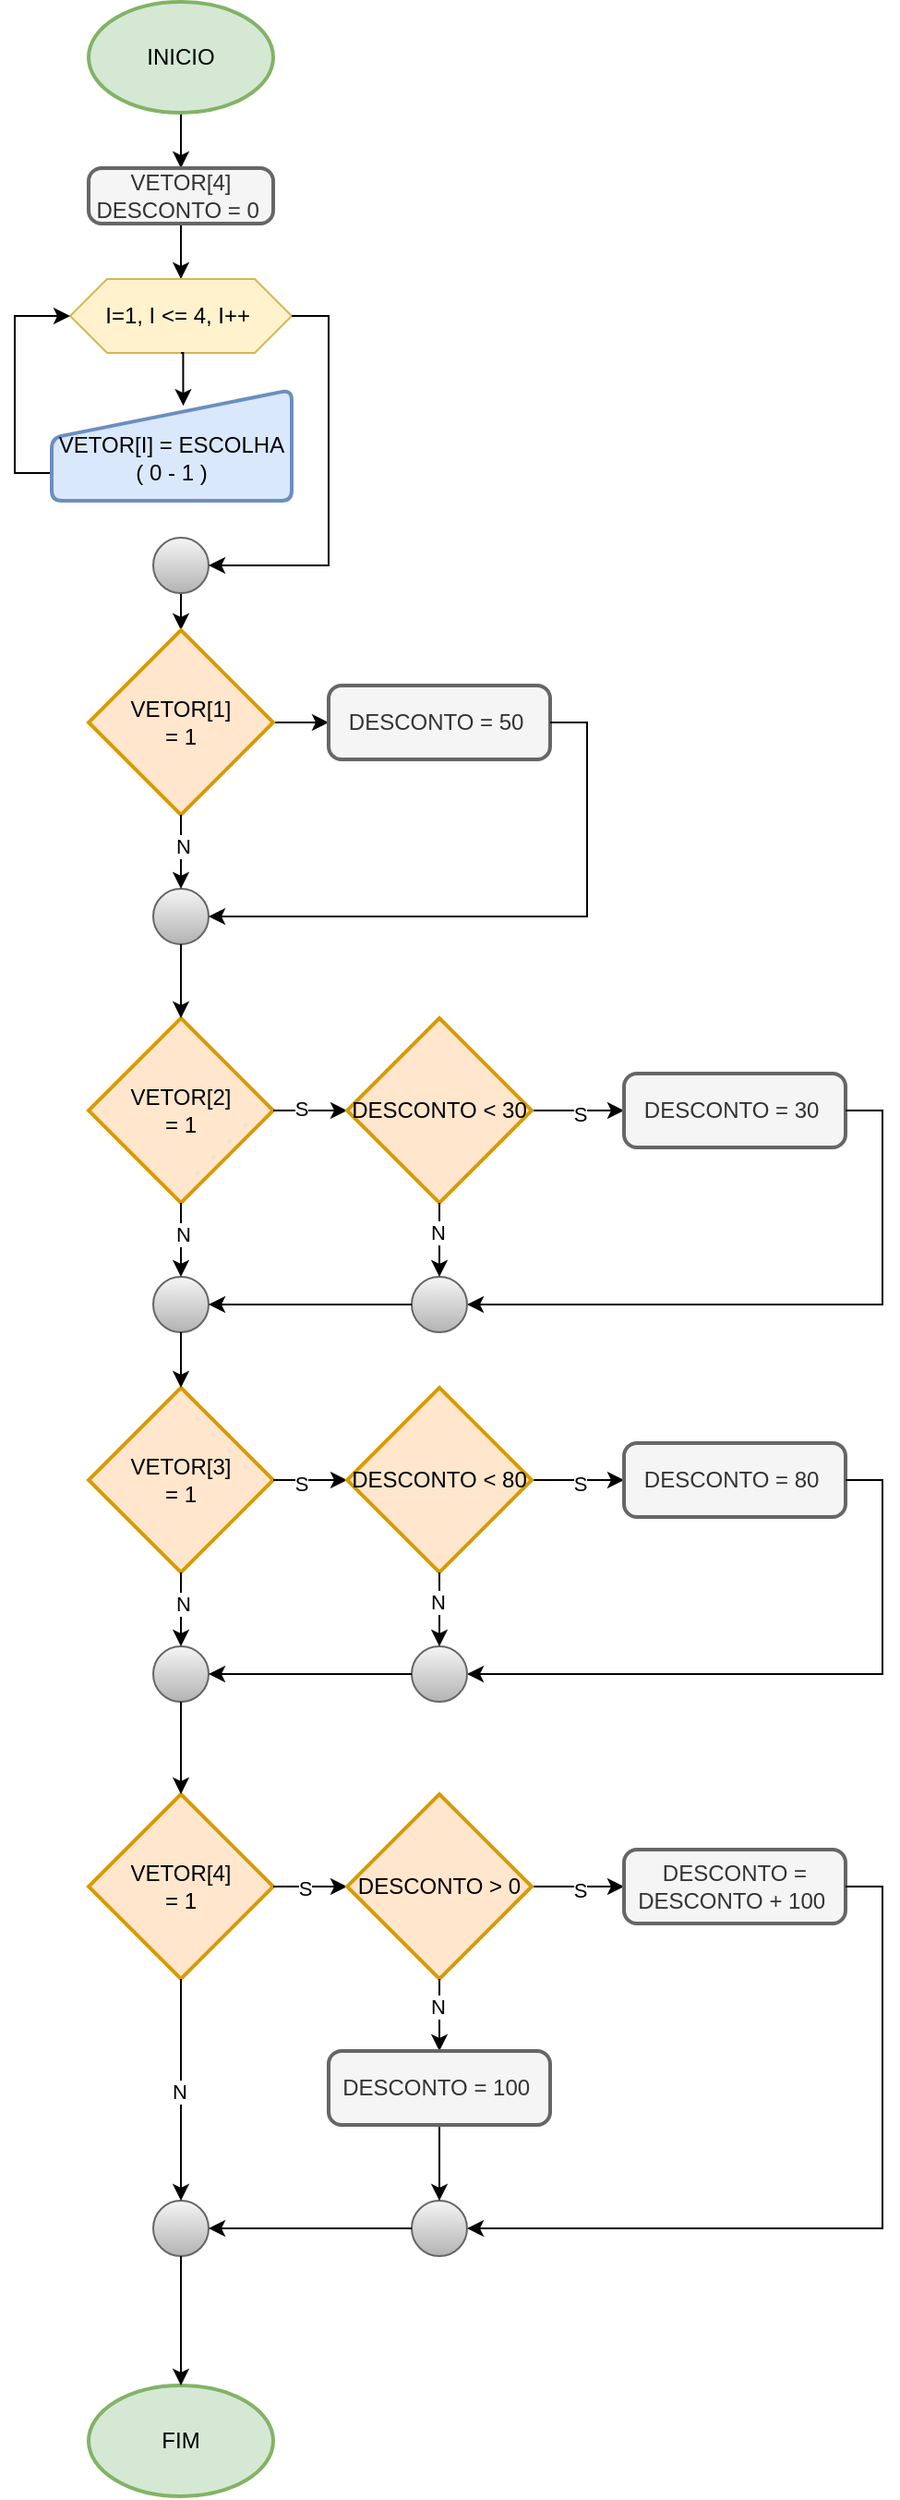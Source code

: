 <mxfile version="26.2.10">
  <diagram id="C5RBs43oDa-KdzZeNtuy" name="Page-1">
    <mxGraphModel dx="1491" dy="803" grid="1" gridSize="10" guides="1" tooltips="1" connect="1" arrows="1" fold="1" page="1" pageScale="1" pageWidth="827" pageHeight="1169" math="0" shadow="0">
      <root>
        <mxCell id="WIyWlLk6GJQsqaUBKTNV-0" />
        <mxCell id="WIyWlLk6GJQsqaUBKTNV-1" parent="WIyWlLk6GJQsqaUBKTNV-0" />
        <mxCell id="Z4Y-84rr9y07pkoyKsST-13" style="edgeStyle=orthogonalEdgeStyle;rounded=0;orthogonalLoop=1;jettySize=auto;html=1;exitX=0.5;exitY=1;exitDx=0;exitDy=0;exitPerimeter=0;entryX=0.5;entryY=0;entryDx=0;entryDy=0;" edge="1" parent="WIyWlLk6GJQsqaUBKTNV-1" source="Z4Y-84rr9y07pkoyKsST-0" target="Z4Y-84rr9y07pkoyKsST-2">
          <mxGeometry relative="1" as="geometry" />
        </mxCell>
        <mxCell id="Z4Y-84rr9y07pkoyKsST-0" value="INICIO&lt;span style=&quot;color: rgba(0, 0, 0, 0); font-family: monospace; font-size: 0px; text-align: start; text-wrap-mode: nowrap;&quot;&gt;%3CmxGraphModel%3E%3Croot%3E%3CmxCell%20id%3D%220%22%2F%3E%3CmxCell%20id%3D%221%22%20parent%3D%220%22%2F%3E%3CmxCell%20id%3D%222%22%20value%3D%22%22%20style%3D%22edgeStyle%3DorthogonalEdgeStyle%3Brounded%3D0%3BorthogonalLoop%3D1%3BjettySize%3Dauto%3Bhtml%3D1%3B%22%20edge%3D%221%22%20source%3D%228%22%20target%3D%225%22%20parent%3D%221%22%3E%3CmxGeometry%20relative%3D%221%22%20as%3D%22geometry%22%2F%3E%3C%2FmxCell%3E%3CmxCell%20id%3D%223%22%20value%3D%22%22%20style%3D%22edgeStyle%3DorthogonalEdgeStyle%3Brounded%3D0%3BorthogonalLoop%3D1%3BjettySize%3Dauto%3Bhtml%3D1%3B%22%20edge%3D%221%22%20source%3D%225%22%20target%3D%226%22%20parent%3D%221%22%3E%3CmxGeometry%20relative%3D%221%22%20as%3D%22geometry%22%2F%3E%3C%2FmxCell%3E%3CmxCell%20id%3D%224%22%20value%3D%22S%22%20style%3D%22edgeLabel%3Bhtml%3D1%3Balign%3Dcenter%3BverticalAlign%3Dmiddle%3Bresizable%3D0%3Bpoints%3D%5B%5D%3B%22%20vertex%3D%221%22%20connectable%3D%220%22%20parent%3D%223%22%3E%3CmxGeometry%20x%3D%220.006%22%20relative%3D%221%22%20as%3D%22geometry%22%3E%3CmxPoint%20as%3D%22offset%22%2F%3E%3C%2FmxGeometry%3E%3C%2FmxCell%3E%3CmxCell%20id%3D%225%22%20value%3D%22SAQUE%20%26amp%3Bgt%3B%3D%2020%22%20style%3D%22strokeWidth%3D2%3Bhtml%3D1%3Bshape%3Dmxgraph.flowchart.decision%3BwhiteSpace%3Dwrap%3BfillColor%3D%23ffe6cc%3BstrokeColor%3D%23d79b00%3B%22%20vertex%3D%221%22%20parent%3D%221%22%3E%3CmxGeometry%20x%3D%22360%22%20y%3D%221471%22%20width%3D%22100%22%20height%3D%22100%22%20as%3D%22geometry%22%2F%3E%3C%2FmxCell%3E%3CmxCell%20id%3D%226%22%20value%3D%22SAQUE%20%3D%20SAQUE%20-%2020%26lt%3Bdiv%26gt%3BQNT-20%20%3D%20QNT-20%20%2B%201%26lt%3B%2Fdiv%26gt%3B%22%20style%3D%22whiteSpace%3Dwrap%3Bhtml%3D1%3BfillColor%3D%23f5f5f5%3BstrokeColor%3D%23666666%3BstrokeWidth%3D2%3BfontColor%3D%23333333%3B%22%20vertex%3D%221%22%20parent%3D%221%22%3E%3CmxGeometry%20x%3D%22530%22%20y%3D%221491%22%20width%3D%22140%22%20height%3D%2260%22%20as%3D%22geometry%22%2F%3E%3C%2FmxCell%3E%3CmxCell%20id%3D%227%22%20value%3D%22N%22%20style%3D%22edgeLabel%3Bhtml%3D1%3Balign%3Dcenter%3BverticalAlign%3Dmiddle%3Bresizable%3D0%3Bpoints%3D%5B%5D%3B%22%20vertex%3D%221%22%20connectable%3D%220%22%20parent%3D%221%22%3E%3CmxGeometry%20x%3D%22408%22%20y%3D%221390%22%20as%3D%22geometry%22%2F%3E%3C%2FmxCell%3E%3CmxCell%20id%3D%228%22%20value%3D%22%22%20style%3D%22strokeWidth%3D2%3Bhtml%3D1%3Bshape%3Dmxgraph.flowchart.start_2%3BwhiteSpace%3Dwrap%3BfillColor%3D%23f5f5f5%3BgradientColor%3D%23b3b3b3%3BstrokeColor%3D%23666666%3B%22%20vertex%3D%221%22%20parent%3D%221%22%3E%3CmxGeometry%20x%3D%22395%22%20y%3D%221411%22%20width%3D%2230%22%20height%3D%2230%22%20as%3D%22geometry%22%2F%3E%3C%2FmxCell%3E%3CmxCell%20id%3D%229%22%20style%3D%22edgeStyle%3DorthogonalEdgeStyle%3Brounded%3D0%3BorthogonalLoop%3D1%3BjettySize%3Dauto%3Bhtml%3D1%3BexitX%3D0.5%3BexitY%3D0%3BexitDx%3D0%3BexitDy%3D0%3BentryX%3D1%3BentryY%3D0.5%3BentryDx%3D0%3BentryDy%3D0%3BentryPerimeter%3D0%3B%22%20edge%3D%221%22%20source%3D%226%22%20target%3D%228%22%20parent%3D%221%22%3E%3CmxGeometry%20relative%3D%221%22%20as%3D%22geometry%22%2F%3E%3C%2FmxCell%3E%3C%2Froot%3E%3C%2FmxGraphModel%3E&lt;/span&gt;" style="strokeWidth=2;html=1;shape=mxgraph.flowchart.start_1;whiteSpace=wrap;fillColor=#d5e8d4;strokeColor=#82b366;" vertex="1" parent="WIyWlLk6GJQsqaUBKTNV-1">
          <mxGeometry x="330" y="60" width="100" height="60" as="geometry" />
        </mxCell>
        <mxCell id="Z4Y-84rr9y07pkoyKsST-1" value="FIM" style="strokeWidth=2;html=1;shape=mxgraph.flowchart.start_1;whiteSpace=wrap;fillColor=#d5e8d4;strokeColor=#82b366;" vertex="1" parent="WIyWlLk6GJQsqaUBKTNV-1">
          <mxGeometry x="330" y="1350" width="100" height="60" as="geometry" />
        </mxCell>
        <mxCell id="Z4Y-84rr9y07pkoyKsST-12" style="edgeStyle=orthogonalEdgeStyle;rounded=0;orthogonalLoop=1;jettySize=auto;html=1;exitX=0.5;exitY=1;exitDx=0;exitDy=0;entryX=0.5;entryY=0;entryDx=0;entryDy=0;" edge="1" parent="WIyWlLk6GJQsqaUBKTNV-1" source="Z4Y-84rr9y07pkoyKsST-2" target="Z4Y-84rr9y07pkoyKsST-3">
          <mxGeometry relative="1" as="geometry" />
        </mxCell>
        <mxCell id="Z4Y-84rr9y07pkoyKsST-2" value="VETOR[4]&lt;div&gt;DESCONTO = 0&amp;nbsp;&lt;/div&gt;" style="rounded=1;whiteSpace=wrap;html=1;absoluteArcSize=1;arcSize=14;strokeWidth=2;fillColor=#f5f5f5;fontColor=#333333;strokeColor=#666666;" vertex="1" parent="WIyWlLk6GJQsqaUBKTNV-1">
          <mxGeometry x="330" y="150" width="100" height="30" as="geometry" />
        </mxCell>
        <mxCell id="Z4Y-84rr9y07pkoyKsST-3" value="I=1, I &amp;lt;= 4, I++&amp;nbsp;" style="shape=hexagon;perimeter=hexagonPerimeter2;whiteSpace=wrap;html=1;fixedSize=1;fillColor=#fff2cc;strokeColor=#d6b656;" vertex="1" parent="WIyWlLk6GJQsqaUBKTNV-1">
          <mxGeometry x="320" y="210" width="120" height="40" as="geometry" />
        </mxCell>
        <mxCell id="Z4Y-84rr9y07pkoyKsST-6" style="edgeStyle=orthogonalEdgeStyle;rounded=0;orthogonalLoop=1;jettySize=auto;html=1;exitX=0;exitY=0.75;exitDx=0;exitDy=0;entryX=0;entryY=0.5;entryDx=0;entryDy=0;" edge="1" parent="WIyWlLk6GJQsqaUBKTNV-1" source="Z4Y-84rr9y07pkoyKsST-4" target="Z4Y-84rr9y07pkoyKsST-3">
          <mxGeometry relative="1" as="geometry" />
        </mxCell>
        <mxCell id="Z4Y-84rr9y07pkoyKsST-4" value="&lt;div&gt;&lt;br&gt;&lt;/div&gt;VETOR[I] = ESCOLHA ( 0 - 1 )" style="html=1;strokeWidth=2;shape=manualInput;whiteSpace=wrap;rounded=1;size=26;arcSize=11;fillColor=#dae8fc;strokeColor=#6c8ebf;" vertex="1" parent="WIyWlLk6GJQsqaUBKTNV-1">
          <mxGeometry x="310" y="270" width="130" height="60" as="geometry" />
        </mxCell>
        <mxCell id="Z4Y-84rr9y07pkoyKsST-9" style="edgeStyle=orthogonalEdgeStyle;rounded=0;orthogonalLoop=1;jettySize=auto;html=1;exitX=0.5;exitY=1;exitDx=0;exitDy=0;exitPerimeter=0;entryX=0.5;entryY=0;entryDx=0;entryDy=0;" edge="1" parent="WIyWlLk6GJQsqaUBKTNV-1" source="Z4Y-84rr9y07pkoyKsST-7">
          <mxGeometry relative="1" as="geometry">
            <mxPoint x="380" y="400" as="targetPoint" />
          </mxGeometry>
        </mxCell>
        <mxCell id="Z4Y-84rr9y07pkoyKsST-7" value="" style="verticalLabelPosition=bottom;verticalAlign=top;html=1;shape=mxgraph.flowchart.on-page_reference;fillColor=#f5f5f5;gradientColor=#b3b3b3;strokeColor=#666666;" vertex="1" parent="WIyWlLk6GJQsqaUBKTNV-1">
          <mxGeometry x="365" y="350" width="30" height="30" as="geometry" />
        </mxCell>
        <mxCell id="Z4Y-84rr9y07pkoyKsST-8" style="edgeStyle=orthogonalEdgeStyle;rounded=0;orthogonalLoop=1;jettySize=auto;html=1;exitX=1;exitY=0.5;exitDx=0;exitDy=0;entryX=1;entryY=0.5;entryDx=0;entryDy=0;entryPerimeter=0;" edge="1" parent="WIyWlLk6GJQsqaUBKTNV-1" source="Z4Y-84rr9y07pkoyKsST-3" target="Z4Y-84rr9y07pkoyKsST-7">
          <mxGeometry relative="1" as="geometry" />
        </mxCell>
        <mxCell id="Z4Y-84rr9y07pkoyKsST-10" style="edgeStyle=orthogonalEdgeStyle;rounded=0;orthogonalLoop=1;jettySize=auto;html=1;exitX=0.5;exitY=1;exitDx=0;exitDy=0;entryX=0.548;entryY=0.143;entryDx=0;entryDy=0;entryPerimeter=0;" edge="1" parent="WIyWlLk6GJQsqaUBKTNV-1" source="Z4Y-84rr9y07pkoyKsST-3" target="Z4Y-84rr9y07pkoyKsST-4">
          <mxGeometry relative="1" as="geometry" />
        </mxCell>
        <mxCell id="Z4Y-84rr9y07pkoyKsST-22" style="edgeStyle=orthogonalEdgeStyle;rounded=0;orthogonalLoop=1;jettySize=auto;html=1;exitX=1;exitY=0.5;exitDx=0;exitDy=0;exitPerimeter=0;entryX=0;entryY=0.5;entryDx=0;entryDy=0;" edge="1" parent="WIyWlLk6GJQsqaUBKTNV-1" source="Z4Y-84rr9y07pkoyKsST-14" target="Z4Y-84rr9y07pkoyKsST-16">
          <mxGeometry relative="1" as="geometry" />
        </mxCell>
        <mxCell id="Z4Y-84rr9y07pkoyKsST-14" value="VETOR[1]&lt;div&gt;= 1&lt;/div&gt;" style="strokeWidth=2;html=1;shape=mxgraph.flowchart.decision;whiteSpace=wrap;fillColor=#ffe6cc;strokeColor=#d79b00;" vertex="1" parent="WIyWlLk6GJQsqaUBKTNV-1">
          <mxGeometry x="330" y="400" width="100" height="100" as="geometry" />
        </mxCell>
        <mxCell id="Z4Y-84rr9y07pkoyKsST-16" value="&lt;div&gt;DESCONTO = 50&amp;nbsp;&lt;/div&gt;" style="rounded=1;whiteSpace=wrap;html=1;absoluteArcSize=1;arcSize=14;strokeWidth=2;fillColor=#f5f5f5;fontColor=#333333;strokeColor=#666666;" vertex="1" parent="WIyWlLk6GJQsqaUBKTNV-1">
          <mxGeometry x="460" y="430" width="120" height="40" as="geometry" />
        </mxCell>
        <mxCell id="Z4Y-84rr9y07pkoyKsST-19" value="" style="verticalLabelPosition=bottom;verticalAlign=top;html=1;shape=mxgraph.flowchart.on-page_reference;fillColor=#f5f5f5;gradientColor=#b3b3b3;strokeColor=#666666;" vertex="1" parent="WIyWlLk6GJQsqaUBKTNV-1">
          <mxGeometry x="365" y="540" width="30" height="30" as="geometry" />
        </mxCell>
        <mxCell id="Z4Y-84rr9y07pkoyKsST-24" style="edgeStyle=orthogonalEdgeStyle;rounded=0;orthogonalLoop=1;jettySize=auto;html=1;exitX=1;exitY=0.5;exitDx=0;exitDy=0;entryX=1;entryY=0.5;entryDx=0;entryDy=0;entryPerimeter=0;" edge="1" parent="WIyWlLk6GJQsqaUBKTNV-1" source="Z4Y-84rr9y07pkoyKsST-16" target="Z4Y-84rr9y07pkoyKsST-19">
          <mxGeometry relative="1" as="geometry" />
        </mxCell>
        <mxCell id="Z4Y-84rr9y07pkoyKsST-25" style="edgeStyle=orthogonalEdgeStyle;rounded=0;orthogonalLoop=1;jettySize=auto;html=1;exitX=0.5;exitY=1;exitDx=0;exitDy=0;exitPerimeter=0;entryX=0.5;entryY=0;entryDx=0;entryDy=0;entryPerimeter=0;" edge="1" parent="WIyWlLk6GJQsqaUBKTNV-1" source="Z4Y-84rr9y07pkoyKsST-14" target="Z4Y-84rr9y07pkoyKsST-19">
          <mxGeometry relative="1" as="geometry" />
        </mxCell>
        <mxCell id="Z4Y-84rr9y07pkoyKsST-26" value="N" style="edgeLabel;html=1;align=center;verticalAlign=middle;resizable=0;points=[];" vertex="1" connectable="0" parent="Z4Y-84rr9y07pkoyKsST-25">
          <mxGeometry x="-0.17" y="1" relative="1" as="geometry">
            <mxPoint as="offset" />
          </mxGeometry>
        </mxCell>
        <mxCell id="Z4Y-84rr9y07pkoyKsST-33" style="edgeStyle=orthogonalEdgeStyle;rounded=0;orthogonalLoop=1;jettySize=auto;html=1;exitX=1;exitY=0.5;exitDx=0;exitDy=0;exitPerimeter=0;entryX=0;entryY=0.5;entryDx=0;entryDy=0;" edge="1" parent="WIyWlLk6GJQsqaUBKTNV-1" source="Z4Y-84rr9y07pkoyKsST-42" target="Z4Y-84rr9y07pkoyKsST-35">
          <mxGeometry relative="1" as="geometry" />
        </mxCell>
        <mxCell id="Z4Y-84rr9y07pkoyKsST-47" value="S" style="edgeLabel;html=1;align=center;verticalAlign=middle;resizable=0;points=[];" vertex="1" connectable="0" parent="Z4Y-84rr9y07pkoyKsST-33">
          <mxGeometry x="0.048" y="-2" relative="1" as="geometry">
            <mxPoint as="offset" />
          </mxGeometry>
        </mxCell>
        <mxCell id="Z4Y-84rr9y07pkoyKsST-34" value="VETOR[2]&lt;div&gt;= 1&lt;/div&gt;" style="strokeWidth=2;html=1;shape=mxgraph.flowchart.decision;whiteSpace=wrap;fillColor=#ffe6cc;strokeColor=#d79b00;" vertex="1" parent="WIyWlLk6GJQsqaUBKTNV-1">
          <mxGeometry x="330" y="610" width="100" height="100" as="geometry" />
        </mxCell>
        <mxCell id="Z4Y-84rr9y07pkoyKsST-35" value="&lt;div&gt;DESCONTO = 30&amp;nbsp;&lt;/div&gt;" style="rounded=1;whiteSpace=wrap;html=1;absoluteArcSize=1;arcSize=14;strokeWidth=2;fillColor=#f5f5f5;fontColor=#333333;strokeColor=#666666;" vertex="1" parent="WIyWlLk6GJQsqaUBKTNV-1">
          <mxGeometry x="620" y="640" width="120" height="40" as="geometry" />
        </mxCell>
        <mxCell id="Z4Y-84rr9y07pkoyKsST-36" value="" style="verticalLabelPosition=bottom;verticalAlign=top;html=1;shape=mxgraph.flowchart.on-page_reference;fillColor=#f5f5f5;gradientColor=#b3b3b3;strokeColor=#666666;" vertex="1" parent="WIyWlLk6GJQsqaUBKTNV-1">
          <mxGeometry x="365" y="750" width="30" height="30" as="geometry" />
        </mxCell>
        <mxCell id="Z4Y-84rr9y07pkoyKsST-38" style="edgeStyle=orthogonalEdgeStyle;rounded=0;orthogonalLoop=1;jettySize=auto;html=1;exitX=0.5;exitY=1;exitDx=0;exitDy=0;exitPerimeter=0;entryX=0.5;entryY=0;entryDx=0;entryDy=0;entryPerimeter=0;" edge="1" parent="WIyWlLk6GJQsqaUBKTNV-1" source="Z4Y-84rr9y07pkoyKsST-34" target="Z4Y-84rr9y07pkoyKsST-36">
          <mxGeometry relative="1" as="geometry" />
        </mxCell>
        <mxCell id="Z4Y-84rr9y07pkoyKsST-39" value="N" style="edgeLabel;html=1;align=center;verticalAlign=middle;resizable=0;points=[];" vertex="1" connectable="0" parent="Z4Y-84rr9y07pkoyKsST-38">
          <mxGeometry x="-0.17" y="1" relative="1" as="geometry">
            <mxPoint as="offset" />
          </mxGeometry>
        </mxCell>
        <mxCell id="Z4Y-84rr9y07pkoyKsST-40" style="edgeStyle=orthogonalEdgeStyle;rounded=0;orthogonalLoop=1;jettySize=auto;html=1;exitX=0.5;exitY=1;exitDx=0;exitDy=0;exitPerimeter=0;entryX=0.5;entryY=0;entryDx=0;entryDy=0;entryPerimeter=0;" edge="1" parent="WIyWlLk6GJQsqaUBKTNV-1" source="Z4Y-84rr9y07pkoyKsST-19" target="Z4Y-84rr9y07pkoyKsST-34">
          <mxGeometry relative="1" as="geometry" />
        </mxCell>
        <mxCell id="Z4Y-84rr9y07pkoyKsST-46" value="" style="edgeStyle=orthogonalEdgeStyle;rounded=0;orthogonalLoop=1;jettySize=auto;html=1;exitX=1;exitY=0.5;exitDx=0;exitDy=0;exitPerimeter=0;entryX=0;entryY=0.5;entryDx=0;entryDy=0;" edge="1" parent="WIyWlLk6GJQsqaUBKTNV-1" source="Z4Y-84rr9y07pkoyKsST-34" target="Z4Y-84rr9y07pkoyKsST-42">
          <mxGeometry relative="1" as="geometry">
            <mxPoint x="430" y="660" as="sourcePoint" />
            <mxPoint x="620" y="660" as="targetPoint" />
          </mxGeometry>
        </mxCell>
        <mxCell id="Z4Y-84rr9y07pkoyKsST-83" value="S" style="edgeLabel;html=1;align=center;verticalAlign=middle;resizable=0;points=[];" vertex="1" connectable="0" parent="Z4Y-84rr9y07pkoyKsST-46">
          <mxGeometry x="-0.24" y="1" relative="1" as="geometry">
            <mxPoint as="offset" />
          </mxGeometry>
        </mxCell>
        <mxCell id="Z4Y-84rr9y07pkoyKsST-42" value="DESCONTO &amp;lt; 30" style="strokeWidth=2;html=1;shape=mxgraph.flowchart.decision;whiteSpace=wrap;fillColor=#ffe6cc;strokeColor=#d79b00;" vertex="1" parent="WIyWlLk6GJQsqaUBKTNV-1">
          <mxGeometry x="470" y="610" width="100" height="100" as="geometry" />
        </mxCell>
        <mxCell id="Z4Y-84rr9y07pkoyKsST-49" value="" style="edgeStyle=orthogonalEdgeStyle;rounded=0;orthogonalLoop=1;jettySize=auto;html=1;exitX=1;exitY=0.5;exitDx=0;exitDy=0;entryX=1;entryY=0.5;entryDx=0;entryDy=0;entryPerimeter=0;" edge="1" parent="WIyWlLk6GJQsqaUBKTNV-1" source="Z4Y-84rr9y07pkoyKsST-35" target="Z4Y-84rr9y07pkoyKsST-48">
          <mxGeometry relative="1" as="geometry">
            <mxPoint x="740" y="660" as="sourcePoint" />
            <mxPoint x="395" y="765" as="targetPoint" />
          </mxGeometry>
        </mxCell>
        <mxCell id="Z4Y-84rr9y07pkoyKsST-48" value="" style="verticalLabelPosition=bottom;verticalAlign=top;html=1;shape=mxgraph.flowchart.on-page_reference;fillColor=#f5f5f5;gradientColor=#b3b3b3;strokeColor=#666666;" vertex="1" parent="WIyWlLk6GJQsqaUBKTNV-1">
          <mxGeometry x="505" y="750" width="30" height="30" as="geometry" />
        </mxCell>
        <mxCell id="Z4Y-84rr9y07pkoyKsST-50" style="edgeStyle=orthogonalEdgeStyle;rounded=0;orthogonalLoop=1;jettySize=auto;html=1;exitX=0;exitY=0.5;exitDx=0;exitDy=0;exitPerimeter=0;entryX=1;entryY=0.5;entryDx=0;entryDy=0;entryPerimeter=0;" edge="1" parent="WIyWlLk6GJQsqaUBKTNV-1" source="Z4Y-84rr9y07pkoyKsST-48" target="Z4Y-84rr9y07pkoyKsST-36">
          <mxGeometry relative="1" as="geometry" />
        </mxCell>
        <mxCell id="Z4Y-84rr9y07pkoyKsST-51" style="edgeStyle=orthogonalEdgeStyle;rounded=0;orthogonalLoop=1;jettySize=auto;html=1;exitX=0.5;exitY=1;exitDx=0;exitDy=0;exitPerimeter=0;entryX=0.5;entryY=0;entryDx=0;entryDy=0;entryPerimeter=0;" edge="1" parent="WIyWlLk6GJQsqaUBKTNV-1" source="Z4Y-84rr9y07pkoyKsST-42" target="Z4Y-84rr9y07pkoyKsST-48">
          <mxGeometry relative="1" as="geometry" />
        </mxCell>
        <mxCell id="Z4Y-84rr9y07pkoyKsST-52" value="N" style="edgeLabel;html=1;align=center;verticalAlign=middle;resizable=0;points=[];" vertex="1" connectable="0" parent="Z4Y-84rr9y07pkoyKsST-51">
          <mxGeometry x="-0.22" y="-1" relative="1" as="geometry">
            <mxPoint as="offset" />
          </mxGeometry>
        </mxCell>
        <mxCell id="Z4Y-84rr9y07pkoyKsST-53" style="edgeStyle=orthogonalEdgeStyle;rounded=0;orthogonalLoop=1;jettySize=auto;html=1;exitX=1;exitY=0.5;exitDx=0;exitDy=0;exitPerimeter=0;entryX=0;entryY=0.5;entryDx=0;entryDy=0;" edge="1" parent="WIyWlLk6GJQsqaUBKTNV-1" source="Z4Y-84rr9y07pkoyKsST-61" target="Z4Y-84rr9y07pkoyKsST-56">
          <mxGeometry relative="1" as="geometry" />
        </mxCell>
        <mxCell id="Z4Y-84rr9y07pkoyKsST-54" value="S" style="edgeLabel;html=1;align=center;verticalAlign=middle;resizable=0;points=[];" vertex="1" connectable="0" parent="Z4Y-84rr9y07pkoyKsST-53">
          <mxGeometry x="0.048" y="-2" relative="1" as="geometry">
            <mxPoint as="offset" />
          </mxGeometry>
        </mxCell>
        <mxCell id="Z4Y-84rr9y07pkoyKsST-55" value="VETOR[3]&lt;div&gt;= 1&lt;/div&gt;" style="strokeWidth=2;html=1;shape=mxgraph.flowchart.decision;whiteSpace=wrap;fillColor=#ffe6cc;strokeColor=#d79b00;" vertex="1" parent="WIyWlLk6GJQsqaUBKTNV-1">
          <mxGeometry x="330" y="810" width="100" height="100" as="geometry" />
        </mxCell>
        <mxCell id="Z4Y-84rr9y07pkoyKsST-56" value="&lt;div&gt;DESCONTO = 80&amp;nbsp;&lt;/div&gt;" style="rounded=1;whiteSpace=wrap;html=1;absoluteArcSize=1;arcSize=14;strokeWidth=2;fillColor=#f5f5f5;fontColor=#333333;strokeColor=#666666;" vertex="1" parent="WIyWlLk6GJQsqaUBKTNV-1">
          <mxGeometry x="620" y="840" width="120" height="40" as="geometry" />
        </mxCell>
        <mxCell id="Z4Y-84rr9y07pkoyKsST-57" value="" style="verticalLabelPosition=bottom;verticalAlign=top;html=1;shape=mxgraph.flowchart.on-page_reference;fillColor=#f5f5f5;gradientColor=#b3b3b3;strokeColor=#666666;" vertex="1" parent="WIyWlLk6GJQsqaUBKTNV-1">
          <mxGeometry x="365" y="950" width="30" height="30" as="geometry" />
        </mxCell>
        <mxCell id="Z4Y-84rr9y07pkoyKsST-58" style="edgeStyle=orthogonalEdgeStyle;rounded=0;orthogonalLoop=1;jettySize=auto;html=1;exitX=0.5;exitY=1;exitDx=0;exitDy=0;exitPerimeter=0;entryX=0.5;entryY=0;entryDx=0;entryDy=0;entryPerimeter=0;" edge="1" parent="WIyWlLk6GJQsqaUBKTNV-1" source="Z4Y-84rr9y07pkoyKsST-55" target="Z4Y-84rr9y07pkoyKsST-57">
          <mxGeometry relative="1" as="geometry" />
        </mxCell>
        <mxCell id="Z4Y-84rr9y07pkoyKsST-59" value="N" style="edgeLabel;html=1;align=center;verticalAlign=middle;resizable=0;points=[];" vertex="1" connectable="0" parent="Z4Y-84rr9y07pkoyKsST-58">
          <mxGeometry x="-0.17" y="1" relative="1" as="geometry">
            <mxPoint as="offset" />
          </mxGeometry>
        </mxCell>
        <mxCell id="Z4Y-84rr9y07pkoyKsST-60" value="" style="edgeStyle=orthogonalEdgeStyle;rounded=0;orthogonalLoop=1;jettySize=auto;html=1;exitX=1;exitY=0.5;exitDx=0;exitDy=0;exitPerimeter=0;entryX=0;entryY=0.5;entryDx=0;entryDy=0;" edge="1" parent="WIyWlLk6GJQsqaUBKTNV-1" source="Z4Y-84rr9y07pkoyKsST-55" target="Z4Y-84rr9y07pkoyKsST-61">
          <mxGeometry relative="1" as="geometry">
            <mxPoint x="430" y="860" as="sourcePoint" />
            <mxPoint x="620" y="860" as="targetPoint" />
          </mxGeometry>
        </mxCell>
        <mxCell id="Z4Y-84rr9y07pkoyKsST-84" value="S" style="edgeLabel;html=1;align=center;verticalAlign=middle;resizable=0;points=[];" vertex="1" connectable="0" parent="Z4Y-84rr9y07pkoyKsST-60">
          <mxGeometry x="-0.24" y="-2" relative="1" as="geometry">
            <mxPoint as="offset" />
          </mxGeometry>
        </mxCell>
        <mxCell id="Z4Y-84rr9y07pkoyKsST-61" value="DESCONTO &amp;lt; 80" style="strokeWidth=2;html=1;shape=mxgraph.flowchart.decision;whiteSpace=wrap;fillColor=#ffe6cc;strokeColor=#d79b00;" vertex="1" parent="WIyWlLk6GJQsqaUBKTNV-1">
          <mxGeometry x="470" y="810" width="100" height="100" as="geometry" />
        </mxCell>
        <mxCell id="Z4Y-84rr9y07pkoyKsST-62" value="" style="edgeStyle=orthogonalEdgeStyle;rounded=0;orthogonalLoop=1;jettySize=auto;html=1;exitX=1;exitY=0.5;exitDx=0;exitDy=0;entryX=1;entryY=0.5;entryDx=0;entryDy=0;entryPerimeter=0;" edge="1" parent="WIyWlLk6GJQsqaUBKTNV-1" source="Z4Y-84rr9y07pkoyKsST-56" target="Z4Y-84rr9y07pkoyKsST-63">
          <mxGeometry relative="1" as="geometry">
            <mxPoint x="740" y="860" as="sourcePoint" />
            <mxPoint x="395" y="965" as="targetPoint" />
          </mxGeometry>
        </mxCell>
        <mxCell id="Z4Y-84rr9y07pkoyKsST-63" value="" style="verticalLabelPosition=bottom;verticalAlign=top;html=1;shape=mxgraph.flowchart.on-page_reference;fillColor=#f5f5f5;gradientColor=#b3b3b3;strokeColor=#666666;" vertex="1" parent="WIyWlLk6GJQsqaUBKTNV-1">
          <mxGeometry x="505" y="950" width="30" height="30" as="geometry" />
        </mxCell>
        <mxCell id="Z4Y-84rr9y07pkoyKsST-64" style="edgeStyle=orthogonalEdgeStyle;rounded=0;orthogonalLoop=1;jettySize=auto;html=1;exitX=0;exitY=0.5;exitDx=0;exitDy=0;exitPerimeter=0;entryX=1;entryY=0.5;entryDx=0;entryDy=0;entryPerimeter=0;" edge="1" parent="WIyWlLk6GJQsqaUBKTNV-1" source="Z4Y-84rr9y07pkoyKsST-63" target="Z4Y-84rr9y07pkoyKsST-57">
          <mxGeometry relative="1" as="geometry" />
        </mxCell>
        <mxCell id="Z4Y-84rr9y07pkoyKsST-65" style="edgeStyle=orthogonalEdgeStyle;rounded=0;orthogonalLoop=1;jettySize=auto;html=1;exitX=0.5;exitY=1;exitDx=0;exitDy=0;exitPerimeter=0;entryX=0.5;entryY=0;entryDx=0;entryDy=0;entryPerimeter=0;" edge="1" parent="WIyWlLk6GJQsqaUBKTNV-1" source="Z4Y-84rr9y07pkoyKsST-61" target="Z4Y-84rr9y07pkoyKsST-63">
          <mxGeometry relative="1" as="geometry" />
        </mxCell>
        <mxCell id="Z4Y-84rr9y07pkoyKsST-66" value="N" style="edgeLabel;html=1;align=center;verticalAlign=middle;resizable=0;points=[];" vertex="1" connectable="0" parent="Z4Y-84rr9y07pkoyKsST-65">
          <mxGeometry x="-0.22" y="-1" relative="1" as="geometry">
            <mxPoint as="offset" />
          </mxGeometry>
        </mxCell>
        <mxCell id="Z4Y-84rr9y07pkoyKsST-67" style="edgeStyle=orthogonalEdgeStyle;rounded=0;orthogonalLoop=1;jettySize=auto;html=1;exitX=1;exitY=0.5;exitDx=0;exitDy=0;exitPerimeter=0;entryX=0;entryY=0.5;entryDx=0;entryDy=0;" edge="1" parent="WIyWlLk6GJQsqaUBKTNV-1" source="Z4Y-84rr9y07pkoyKsST-75" target="Z4Y-84rr9y07pkoyKsST-70">
          <mxGeometry relative="1" as="geometry" />
        </mxCell>
        <mxCell id="Z4Y-84rr9y07pkoyKsST-68" value="S" style="edgeLabel;html=1;align=center;verticalAlign=middle;resizable=0;points=[];" vertex="1" connectable="0" parent="Z4Y-84rr9y07pkoyKsST-67">
          <mxGeometry x="0.048" y="-2" relative="1" as="geometry">
            <mxPoint as="offset" />
          </mxGeometry>
        </mxCell>
        <mxCell id="Z4Y-84rr9y07pkoyKsST-69" value="VETOR[4]&lt;div&gt;= 1&lt;/div&gt;" style="strokeWidth=2;html=1;shape=mxgraph.flowchart.decision;whiteSpace=wrap;fillColor=#ffe6cc;strokeColor=#d79b00;" vertex="1" parent="WIyWlLk6GJQsqaUBKTNV-1">
          <mxGeometry x="330" y="1030" width="100" height="100" as="geometry" />
        </mxCell>
        <mxCell id="Z4Y-84rr9y07pkoyKsST-70" value="&lt;div&gt;DESCONTO = DESCONTO + 100&amp;nbsp;&lt;/div&gt;" style="rounded=1;whiteSpace=wrap;html=1;absoluteArcSize=1;arcSize=14;strokeWidth=2;fillColor=#f5f5f5;fontColor=#333333;strokeColor=#666666;" vertex="1" parent="WIyWlLk6GJQsqaUBKTNV-1">
          <mxGeometry x="620" y="1060" width="120" height="40" as="geometry" />
        </mxCell>
        <mxCell id="Z4Y-84rr9y07pkoyKsST-71" value="" style="verticalLabelPosition=bottom;verticalAlign=top;html=1;shape=mxgraph.flowchart.on-page_reference;fillColor=#f5f5f5;gradientColor=#b3b3b3;strokeColor=#666666;" vertex="1" parent="WIyWlLk6GJQsqaUBKTNV-1">
          <mxGeometry x="365" y="1250" width="30" height="30" as="geometry" />
        </mxCell>
        <mxCell id="Z4Y-84rr9y07pkoyKsST-74" value="" style="edgeStyle=orthogonalEdgeStyle;rounded=0;orthogonalLoop=1;jettySize=auto;html=1;exitX=1;exitY=0.5;exitDx=0;exitDy=0;exitPerimeter=0;entryX=0;entryY=0.5;entryDx=0;entryDy=0;" edge="1" parent="WIyWlLk6GJQsqaUBKTNV-1" source="Z4Y-84rr9y07pkoyKsST-69" target="Z4Y-84rr9y07pkoyKsST-75">
          <mxGeometry relative="1" as="geometry">
            <mxPoint x="430" y="1080" as="sourcePoint" />
            <mxPoint x="620" y="1080" as="targetPoint" />
          </mxGeometry>
        </mxCell>
        <mxCell id="Z4Y-84rr9y07pkoyKsST-88" value="S" style="edgeLabel;html=1;align=center;verticalAlign=middle;resizable=0;points=[];" vertex="1" connectable="0" parent="Z4Y-84rr9y07pkoyKsST-74">
          <mxGeometry x="-0.14" y="-1" relative="1" as="geometry">
            <mxPoint as="offset" />
          </mxGeometry>
        </mxCell>
        <mxCell id="Z4Y-84rr9y07pkoyKsST-75" value="DESCONTO &amp;gt; 0" style="strokeWidth=2;html=1;shape=mxgraph.flowchart.decision;whiteSpace=wrap;fillColor=#ffe6cc;strokeColor=#d79b00;" vertex="1" parent="WIyWlLk6GJQsqaUBKTNV-1">
          <mxGeometry x="470" y="1030" width="100" height="100" as="geometry" />
        </mxCell>
        <mxCell id="Z4Y-84rr9y07pkoyKsST-76" value="" style="edgeStyle=orthogonalEdgeStyle;rounded=0;orthogonalLoop=1;jettySize=auto;html=1;exitX=1;exitY=0.5;exitDx=0;exitDy=0;entryX=1;entryY=0.5;entryDx=0;entryDy=0;entryPerimeter=0;" edge="1" parent="WIyWlLk6GJQsqaUBKTNV-1" source="Z4Y-84rr9y07pkoyKsST-70" target="Z4Y-84rr9y07pkoyKsST-77">
          <mxGeometry relative="1" as="geometry">
            <mxPoint x="740" y="1080" as="sourcePoint" />
            <mxPoint x="395" y="1185" as="targetPoint" />
          </mxGeometry>
        </mxCell>
        <mxCell id="Z4Y-84rr9y07pkoyKsST-77" value="" style="verticalLabelPosition=bottom;verticalAlign=top;html=1;shape=mxgraph.flowchart.on-page_reference;fillColor=#f5f5f5;gradientColor=#b3b3b3;strokeColor=#666666;" vertex="1" parent="WIyWlLk6GJQsqaUBKTNV-1">
          <mxGeometry x="505" y="1250" width="30" height="30" as="geometry" />
        </mxCell>
        <mxCell id="Z4Y-84rr9y07pkoyKsST-78" style="edgeStyle=orthogonalEdgeStyle;rounded=0;orthogonalLoop=1;jettySize=auto;html=1;exitX=0;exitY=0.5;exitDx=0;exitDy=0;exitPerimeter=0;entryX=1;entryY=0.5;entryDx=0;entryDy=0;entryPerimeter=0;" edge="1" parent="WIyWlLk6GJQsqaUBKTNV-1" source="Z4Y-84rr9y07pkoyKsST-77" target="Z4Y-84rr9y07pkoyKsST-71">
          <mxGeometry relative="1" as="geometry" />
        </mxCell>
        <mxCell id="Z4Y-84rr9y07pkoyKsST-79" style="edgeStyle=orthogonalEdgeStyle;rounded=0;orthogonalLoop=1;jettySize=auto;html=1;exitX=0.5;exitY=1;exitDx=0;exitDy=0;exitPerimeter=0;entryX=0.5;entryY=0;entryDx=0;entryDy=0;entryPerimeter=0;" edge="1" parent="WIyWlLk6GJQsqaUBKTNV-1" source="Z4Y-84rr9y07pkoyKsST-85" target="Z4Y-84rr9y07pkoyKsST-77">
          <mxGeometry relative="1" as="geometry" />
        </mxCell>
        <mxCell id="Z4Y-84rr9y07pkoyKsST-81" style="edgeStyle=orthogonalEdgeStyle;rounded=0;orthogonalLoop=1;jettySize=auto;html=1;exitX=0.5;exitY=1;exitDx=0;exitDy=0;exitPerimeter=0;entryX=0.5;entryY=0;entryDx=0;entryDy=0;entryPerimeter=0;" edge="1" parent="WIyWlLk6GJQsqaUBKTNV-1" source="Z4Y-84rr9y07pkoyKsST-36" target="Z4Y-84rr9y07pkoyKsST-55">
          <mxGeometry relative="1" as="geometry" />
        </mxCell>
        <mxCell id="Z4Y-84rr9y07pkoyKsST-82" style="edgeStyle=orthogonalEdgeStyle;rounded=0;orthogonalLoop=1;jettySize=auto;html=1;exitX=0.5;exitY=1;exitDx=0;exitDy=0;exitPerimeter=0;entryX=0.5;entryY=0;entryDx=0;entryDy=0;entryPerimeter=0;" edge="1" parent="WIyWlLk6GJQsqaUBKTNV-1" source="Z4Y-84rr9y07pkoyKsST-57" target="Z4Y-84rr9y07pkoyKsST-69">
          <mxGeometry relative="1" as="geometry" />
        </mxCell>
        <mxCell id="Z4Y-84rr9y07pkoyKsST-86" value="" style="edgeStyle=orthogonalEdgeStyle;rounded=0;orthogonalLoop=1;jettySize=auto;html=1;exitX=0.5;exitY=1;exitDx=0;exitDy=0;exitPerimeter=0;entryX=0.5;entryY=0;entryDx=0;entryDy=0;entryPerimeter=0;" edge="1" parent="WIyWlLk6GJQsqaUBKTNV-1" source="Z4Y-84rr9y07pkoyKsST-75" target="Z4Y-84rr9y07pkoyKsST-85">
          <mxGeometry relative="1" as="geometry">
            <mxPoint x="520" y="1130" as="sourcePoint" />
            <mxPoint x="520" y="1250" as="targetPoint" />
          </mxGeometry>
        </mxCell>
        <mxCell id="Z4Y-84rr9y07pkoyKsST-87" value="N" style="edgeLabel;html=1;align=center;verticalAlign=middle;resizable=0;points=[];" vertex="1" connectable="0" parent="Z4Y-84rr9y07pkoyKsST-86">
          <mxGeometry x="-0.22" y="-1" relative="1" as="geometry">
            <mxPoint as="offset" />
          </mxGeometry>
        </mxCell>
        <mxCell id="Z4Y-84rr9y07pkoyKsST-85" value="&lt;div&gt;DESCONTO = 100&amp;nbsp;&lt;/div&gt;" style="rounded=1;whiteSpace=wrap;html=1;absoluteArcSize=1;arcSize=14;strokeWidth=2;fillColor=#f5f5f5;fontColor=#333333;strokeColor=#666666;" vertex="1" parent="WIyWlLk6GJQsqaUBKTNV-1">
          <mxGeometry x="460" y="1169" width="120" height="40" as="geometry" />
        </mxCell>
        <mxCell id="Z4Y-84rr9y07pkoyKsST-89" style="edgeStyle=orthogonalEdgeStyle;rounded=0;orthogonalLoop=1;jettySize=auto;html=1;exitX=0.5;exitY=1;exitDx=0;exitDy=0;exitPerimeter=0;entryX=0.5;entryY=0;entryDx=0;entryDy=0;entryPerimeter=0;" edge="1" parent="WIyWlLk6GJQsqaUBKTNV-1" source="Z4Y-84rr9y07pkoyKsST-69" target="Z4Y-84rr9y07pkoyKsST-71">
          <mxGeometry relative="1" as="geometry" />
        </mxCell>
        <mxCell id="Z4Y-84rr9y07pkoyKsST-90" value="N" style="edgeLabel;html=1;align=center;verticalAlign=middle;resizable=0;points=[];" vertex="1" connectable="0" parent="Z4Y-84rr9y07pkoyKsST-89">
          <mxGeometry x="0.01" y="-1" relative="1" as="geometry">
            <mxPoint as="offset" />
          </mxGeometry>
        </mxCell>
        <mxCell id="Z4Y-84rr9y07pkoyKsST-91" style="edgeStyle=orthogonalEdgeStyle;rounded=0;orthogonalLoop=1;jettySize=auto;html=1;exitX=0.5;exitY=1;exitDx=0;exitDy=0;exitPerimeter=0;entryX=0.5;entryY=0;entryDx=0;entryDy=0;entryPerimeter=0;" edge="1" parent="WIyWlLk6GJQsqaUBKTNV-1" source="Z4Y-84rr9y07pkoyKsST-71" target="Z4Y-84rr9y07pkoyKsST-1">
          <mxGeometry relative="1" as="geometry" />
        </mxCell>
      </root>
    </mxGraphModel>
  </diagram>
</mxfile>
